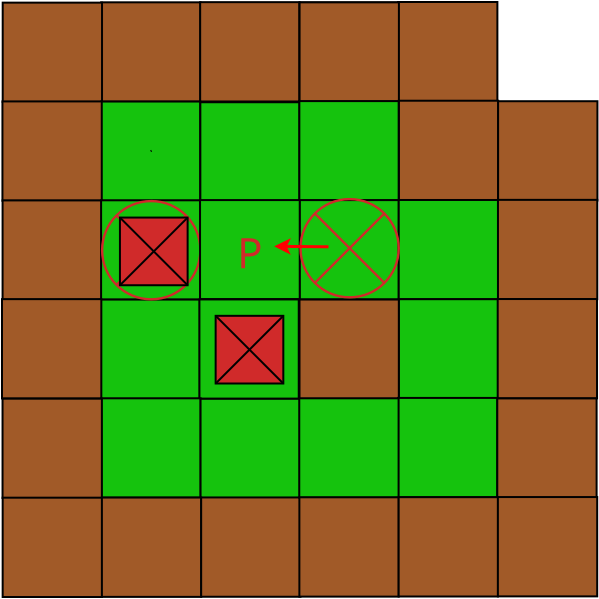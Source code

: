 <?xml version="1.0" encoding="UTF-8"?>
<dia:diagram xmlns:dia="http://www.lysator.liu.se/~alla/dia/">
  <dia:layer name="Background" visible="true" connectable="true" active="true">
    <dia:object type="Standard - Box" version="0" id="O0">
      <dia:attribute name="obj_pos">
        <dia:point val="15.1,10.05"/>
      </dia:attribute>
      <dia:attribute name="obj_bb">
        <dia:rectangle val="15.05,10;20.116,15.066"/>
      </dia:attribute>
      <dia:attribute name="elem_corner">
        <dia:point val="15.1,10.05"/>
      </dia:attribute>
      <dia:attribute name="elem_width">
        <dia:real val="4.966"/>
      </dia:attribute>
      <dia:attribute name="elem_height">
        <dia:real val="4.966"/>
      </dia:attribute>
      <dia:attribute name="inner_color">
        <dia:color val="#a15a28ff"/>
      </dia:attribute>
      <dia:attribute name="show_background">
        <dia:boolean val="true"/>
      </dia:attribute>
      <dia:attribute name="aspect">
        <dia:enum val="2"/>
      </dia:attribute>
    </dia:object>
    <dia:object type="Standard - Box" version="0" id="O1">
      <dia:attribute name="obj_pos">
        <dia:point val="20.05,10.042"/>
      </dia:attribute>
      <dia:attribute name="obj_bb">
        <dia:rectangle val="20.0,9.992;25.065,15.058"/>
      </dia:attribute>
      <dia:attribute name="elem_corner">
        <dia:point val="20.05,10.042"/>
      </dia:attribute>
      <dia:attribute name="elem_width">
        <dia:real val="4.966"/>
      </dia:attribute>
      <dia:attribute name="elem_height">
        <dia:real val="4.966"/>
      </dia:attribute>
      <dia:attribute name="inner_color">
        <dia:color val="#a15a28ff"/>
      </dia:attribute>
      <dia:attribute name="show_background">
        <dia:boolean val="true"/>
      </dia:attribute>
      <dia:attribute name="aspect">
        <dia:enum val="2"/>
      </dia:attribute>
    </dia:object>
    <dia:object type="Standard - Box" version="0" id="O2">
      <dia:attribute name="obj_pos">
        <dia:point val="10.177,10.066"/>
      </dia:attribute>
      <dia:attribute name="obj_bb">
        <dia:rectangle val="10.127,10.016;15.192,15.082"/>
      </dia:attribute>
      <dia:attribute name="elem_corner">
        <dia:point val="10.177,10.066"/>
      </dia:attribute>
      <dia:attribute name="elem_width">
        <dia:real val="4.966"/>
      </dia:attribute>
      <dia:attribute name="elem_height">
        <dia:real val="4.966"/>
      </dia:attribute>
      <dia:attribute name="inner_color">
        <dia:color val="#a15a28ff"/>
      </dia:attribute>
      <dia:attribute name="show_background">
        <dia:boolean val="true"/>
      </dia:attribute>
      <dia:attribute name="aspect">
        <dia:enum val="2"/>
      </dia:attribute>
    </dia:object>
    <dia:object type="Standard - Box" version="0" id="O3">
      <dia:attribute name="obj_pos">
        <dia:point val="15.09,15.011"/>
      </dia:attribute>
      <dia:attribute name="obj_bb">
        <dia:rectangle val="15.04,14.961;20.105,20.026"/>
      </dia:attribute>
      <dia:attribute name="elem_corner">
        <dia:point val="15.09,15.011"/>
      </dia:attribute>
      <dia:attribute name="elem_width">
        <dia:real val="4.966"/>
      </dia:attribute>
      <dia:attribute name="elem_height">
        <dia:real val="4.966"/>
      </dia:attribute>
      <dia:attribute name="inner_color">
        <dia:color val="#15c30dff"/>
      </dia:attribute>
      <dia:attribute name="show_background">
        <dia:boolean val="true"/>
      </dia:attribute>
      <dia:attribute name="aspect">
        <dia:enum val="2"/>
      </dia:attribute>
    </dia:object>
    <dia:object type="Standard - Box" version="0" id="O4">
      <dia:attribute name="obj_pos">
        <dia:point val="10.164,15.005"/>
      </dia:attribute>
      <dia:attribute name="obj_bb">
        <dia:rectangle val="10.114,14.954;15.18,20.02"/>
      </dia:attribute>
      <dia:attribute name="elem_corner">
        <dia:point val="10.164,15.005"/>
      </dia:attribute>
      <dia:attribute name="elem_width">
        <dia:real val="4.966"/>
      </dia:attribute>
      <dia:attribute name="elem_height">
        <dia:real val="4.966"/>
      </dia:attribute>
      <dia:attribute name="inner_color">
        <dia:color val="#a15a28ff"/>
      </dia:attribute>
      <dia:attribute name="show_background">
        <dia:boolean val="true"/>
      </dia:attribute>
      <dia:attribute name="aspect">
        <dia:enum val="2"/>
      </dia:attribute>
    </dia:object>
    <dia:object type="Standard - Box" version="0" id="O5">
      <dia:attribute name="obj_pos">
        <dia:point val="10.171,19.955"/>
      </dia:attribute>
      <dia:attribute name="obj_bb">
        <dia:rectangle val="10.12,19.905;15.186,24.971"/>
      </dia:attribute>
      <dia:attribute name="elem_corner">
        <dia:point val="10.171,19.955"/>
      </dia:attribute>
      <dia:attribute name="elem_width">
        <dia:real val="4.966"/>
      </dia:attribute>
      <dia:attribute name="elem_height">
        <dia:real val="4.966"/>
      </dia:attribute>
      <dia:attribute name="inner_color">
        <dia:color val="#a15a28ff"/>
      </dia:attribute>
      <dia:attribute name="show_background">
        <dia:boolean val="true"/>
      </dia:attribute>
      <dia:attribute name="aspect">
        <dia:enum val="2"/>
      </dia:attribute>
    </dia:object>
    <dia:object type="Standard - Box" version="0" id="O6">
      <dia:attribute name="obj_pos">
        <dia:point val="15.097,19.949"/>
      </dia:attribute>
      <dia:attribute name="obj_bb">
        <dia:rectangle val="15.047,19.899;20.112,24.964"/>
      </dia:attribute>
      <dia:attribute name="elem_corner">
        <dia:point val="15.097,19.949"/>
      </dia:attribute>
      <dia:attribute name="elem_width">
        <dia:real val="4.966"/>
      </dia:attribute>
      <dia:attribute name="elem_height">
        <dia:real val="4.966"/>
      </dia:attribute>
      <dia:attribute name="inner_color">
        <dia:color val="#15c30dff"/>
      </dia:attribute>
      <dia:attribute name="show_background">
        <dia:boolean val="true"/>
      </dia:attribute>
      <dia:attribute name="aspect">
        <dia:enum val="2"/>
      </dia:attribute>
    </dia:object>
    <dia:object type="Standard - Box" version="0" id="O7">
      <dia:attribute name="obj_pos">
        <dia:point val="20.059,15.046"/>
      </dia:attribute>
      <dia:attribute name="obj_bb">
        <dia:rectangle val="20.009,14.996;25.075,20.062"/>
      </dia:attribute>
      <dia:attribute name="elem_corner">
        <dia:point val="20.059,15.046"/>
      </dia:attribute>
      <dia:attribute name="elem_width">
        <dia:real val="4.966"/>
      </dia:attribute>
      <dia:attribute name="elem_height">
        <dia:real val="4.966"/>
      </dia:attribute>
      <dia:attribute name="inner_color">
        <dia:color val="#15c30dff"/>
      </dia:attribute>
      <dia:attribute name="show_background">
        <dia:boolean val="true"/>
      </dia:attribute>
      <dia:attribute name="aspect">
        <dia:enum val="2"/>
      </dia:attribute>
    </dia:object>
    <dia:object type="Standard - Box" version="0" id="O8">
      <dia:attribute name="obj_pos">
        <dia:point val="25.027,10.054"/>
      </dia:attribute>
      <dia:attribute name="obj_bb">
        <dia:rectangle val="24.977,10.004;30.043,15.07"/>
      </dia:attribute>
      <dia:attribute name="elem_corner">
        <dia:point val="25.027,10.054"/>
      </dia:attribute>
      <dia:attribute name="elem_width">
        <dia:real val="4.966"/>
      </dia:attribute>
      <dia:attribute name="elem_height">
        <dia:real val="4.966"/>
      </dia:attribute>
      <dia:attribute name="show_background">
        <dia:boolean val="true"/>
      </dia:attribute>
      <dia:attribute name="aspect">
        <dia:enum val="2"/>
      </dia:attribute>
    </dia:object>
    <dia:object type="Standard - Box" version="0" id="O9">
      <dia:attribute name="obj_pos">
        <dia:point val="25.031,14.985"/>
      </dia:attribute>
      <dia:attribute name="obj_bb">
        <dia:rectangle val="24.981,14.935;30.046,20.001"/>
      </dia:attribute>
      <dia:attribute name="elem_corner">
        <dia:point val="25.031,14.985"/>
      </dia:attribute>
      <dia:attribute name="elem_width">
        <dia:real val="4.966"/>
      </dia:attribute>
      <dia:attribute name="elem_height">
        <dia:real val="4.966"/>
      </dia:attribute>
      <dia:attribute name="show_background">
        <dia:boolean val="true"/>
      </dia:attribute>
      <dia:attribute name="aspect">
        <dia:enum val="2"/>
      </dia:attribute>
    </dia:object>
    <dia:object type="Standard - Box" version="0" id="O10">
      <dia:attribute name="obj_pos">
        <dia:point val="25.04,19.939"/>
      </dia:attribute>
      <dia:attribute name="obj_bb">
        <dia:rectangle val="24.99,19.889;30.055,24.955"/>
      </dia:attribute>
      <dia:attribute name="elem_corner">
        <dia:point val="25.04,19.939"/>
      </dia:attribute>
      <dia:attribute name="elem_width">
        <dia:real val="4.966"/>
      </dia:attribute>
      <dia:attribute name="elem_height">
        <dia:real val="4.966"/>
      </dia:attribute>
      <dia:attribute name="show_background">
        <dia:boolean val="true"/>
      </dia:attribute>
      <dia:attribute name="aspect">
        <dia:enum val="2"/>
      </dia:attribute>
    </dia:object>
    <dia:object type="Standard - Box" version="0" id="O11">
      <dia:attribute name="obj_pos">
        <dia:point val="29.945,10.034"/>
      </dia:attribute>
      <dia:attribute name="obj_bb">
        <dia:rectangle val="29.895,9.984;34.961,15.05"/>
      </dia:attribute>
      <dia:attribute name="elem_corner">
        <dia:point val="29.945,10.034"/>
      </dia:attribute>
      <dia:attribute name="elem_width">
        <dia:real val="4.966"/>
      </dia:attribute>
      <dia:attribute name="elem_height">
        <dia:real val="4.966"/>
      </dia:attribute>
      <dia:attribute name="inner_color">
        <dia:color val="#a15a28ff"/>
      </dia:attribute>
      <dia:attribute name="show_background">
        <dia:boolean val="true"/>
      </dia:attribute>
      <dia:attribute name="aspect">
        <dia:enum val="2"/>
      </dia:attribute>
    </dia:object>
    <dia:object type="Standard - Box" version="0" id="O12">
      <dia:attribute name="obj_pos">
        <dia:point val="25.021,10.051"/>
      </dia:attribute>
      <dia:attribute name="obj_bb">
        <dia:rectangle val="24.971,10.001;30.037,15.066"/>
      </dia:attribute>
      <dia:attribute name="elem_corner">
        <dia:point val="25.021,10.051"/>
      </dia:attribute>
      <dia:attribute name="elem_width">
        <dia:real val="4.966"/>
      </dia:attribute>
      <dia:attribute name="elem_height">
        <dia:real val="4.966"/>
      </dia:attribute>
      <dia:attribute name="inner_color">
        <dia:color val="#a15a28ff"/>
      </dia:attribute>
      <dia:attribute name="show_background">
        <dia:boolean val="true"/>
      </dia:attribute>
      <dia:attribute name="aspect">
        <dia:enum val="2"/>
      </dia:attribute>
    </dia:object>
    <dia:object type="Standard - Box" version="0" id="O13">
      <dia:attribute name="obj_pos">
        <dia:point val="29.984,14.97"/>
      </dia:attribute>
      <dia:attribute name="obj_bb">
        <dia:rectangle val="29.934,14.92;35.0,19.986"/>
      </dia:attribute>
      <dia:attribute name="elem_corner">
        <dia:point val="29.984,14.97"/>
      </dia:attribute>
      <dia:attribute name="elem_width">
        <dia:real val="4.966"/>
      </dia:attribute>
      <dia:attribute name="elem_height">
        <dia:real val="4.966"/>
      </dia:attribute>
      <dia:attribute name="inner_color">
        <dia:color val="#a15a28ff"/>
      </dia:attribute>
      <dia:attribute name="show_background">
        <dia:boolean val="true"/>
      </dia:attribute>
      <dia:attribute name="aspect">
        <dia:enum val="2"/>
      </dia:attribute>
    </dia:object>
    <dia:object type="Standard - Box" version="0" id="O14">
      <dia:attribute name="obj_pos">
        <dia:point val="34.947,14.995"/>
      </dia:attribute>
      <dia:attribute name="obj_bb">
        <dia:rectangle val="34.897,14.945;39.962,20.011"/>
      </dia:attribute>
      <dia:attribute name="elem_corner">
        <dia:point val="34.947,14.995"/>
      </dia:attribute>
      <dia:attribute name="elem_width">
        <dia:real val="4.966"/>
      </dia:attribute>
      <dia:attribute name="elem_height">
        <dia:real val="4.966"/>
      </dia:attribute>
      <dia:attribute name="inner_color">
        <dia:color val="#a15a28ff"/>
      </dia:attribute>
      <dia:attribute name="show_background">
        <dia:boolean val="true"/>
      </dia:attribute>
      <dia:attribute name="aspect">
        <dia:enum val="2"/>
      </dia:attribute>
    </dia:object>
    <dia:object type="Standard - Box" version="0" id="O15">
      <dia:attribute name="obj_pos">
        <dia:point val="25.009,14.989"/>
      </dia:attribute>
      <dia:attribute name="obj_bb">
        <dia:rectangle val="24.959,14.939;30.025,20.004"/>
      </dia:attribute>
      <dia:attribute name="elem_corner">
        <dia:point val="25.009,14.989"/>
      </dia:attribute>
      <dia:attribute name="elem_width">
        <dia:real val="4.966"/>
      </dia:attribute>
      <dia:attribute name="elem_height">
        <dia:real val="4.966"/>
      </dia:attribute>
      <dia:attribute name="inner_color">
        <dia:color val="#15c30dff"/>
      </dia:attribute>
      <dia:attribute name="show_background">
        <dia:boolean val="true"/>
      </dia:attribute>
      <dia:attribute name="aspect">
        <dia:enum val="2"/>
      </dia:attribute>
    </dia:object>
    <dia:object type="Standard - Box" version="0" id="O16">
      <dia:attribute name="obj_pos">
        <dia:point val="25.015,19.939"/>
      </dia:attribute>
      <dia:attribute name="obj_bb">
        <dia:rectangle val="24.965,19.889;30.031,24.955"/>
      </dia:attribute>
      <dia:attribute name="elem_corner">
        <dia:point val="25.015,19.939"/>
      </dia:attribute>
      <dia:attribute name="elem_width">
        <dia:real val="4.966"/>
      </dia:attribute>
      <dia:attribute name="elem_height">
        <dia:real val="4.966"/>
      </dia:attribute>
      <dia:attribute name="inner_color">
        <dia:color val="#15c30dff"/>
      </dia:attribute>
      <dia:attribute name="show_background">
        <dia:boolean val="true"/>
      </dia:attribute>
      <dia:attribute name="aspect">
        <dia:enum val="2"/>
      </dia:attribute>
    </dia:object>
    <dia:object type="Standard - Box" version="0" id="O17">
      <dia:attribute name="obj_pos">
        <dia:point val="29.978,19.933"/>
      </dia:attribute>
      <dia:attribute name="obj_bb">
        <dia:rectangle val="29.928,19.883;34.994,24.948"/>
      </dia:attribute>
      <dia:attribute name="elem_corner">
        <dia:point val="29.978,19.933"/>
      </dia:attribute>
      <dia:attribute name="elem_width">
        <dia:real val="4.966"/>
      </dia:attribute>
      <dia:attribute name="elem_height">
        <dia:real val="4.966"/>
      </dia:attribute>
      <dia:attribute name="inner_color">
        <dia:color val="#15c30dff"/>
      </dia:attribute>
      <dia:attribute name="show_background">
        <dia:boolean val="true"/>
      </dia:attribute>
      <dia:attribute name="aspect">
        <dia:enum val="2"/>
      </dia:attribute>
    </dia:object>
    <dia:object type="Standard - Box" version="0" id="O18">
      <dia:attribute name="obj_pos">
        <dia:point val="34.94,19.927"/>
      </dia:attribute>
      <dia:attribute name="obj_bb">
        <dia:rectangle val="34.89,19.877;39.956,24.942"/>
      </dia:attribute>
      <dia:attribute name="elem_corner">
        <dia:point val="34.94,19.927"/>
      </dia:attribute>
      <dia:attribute name="elem_width">
        <dia:real val="4.966"/>
      </dia:attribute>
      <dia:attribute name="elem_height">
        <dia:real val="4.966"/>
      </dia:attribute>
      <dia:attribute name="inner_color">
        <dia:color val="#a15a28ff"/>
      </dia:attribute>
      <dia:attribute name="show_background">
        <dia:boolean val="true"/>
      </dia:attribute>
      <dia:attribute name="aspect">
        <dia:enum val="2"/>
      </dia:attribute>
    </dia:object>
    <dia:object type="Standard - Box" version="0" id="O19">
      <dia:attribute name="obj_pos">
        <dia:point val="15.064,24.913"/>
      </dia:attribute>
      <dia:attribute name="obj_bb">
        <dia:rectangle val="15.014,24.863;20.079,29.929"/>
      </dia:attribute>
      <dia:attribute name="elem_corner">
        <dia:point val="15.064,24.913"/>
      </dia:attribute>
      <dia:attribute name="elem_width">
        <dia:real val="4.966"/>
      </dia:attribute>
      <dia:attribute name="elem_height">
        <dia:real val="4.966"/>
      </dia:attribute>
      <dia:attribute name="inner_color">
        <dia:color val="#15c30dff"/>
      </dia:attribute>
      <dia:attribute name="show_background">
        <dia:boolean val="true"/>
      </dia:attribute>
      <dia:attribute name="aspect">
        <dia:enum val="2"/>
      </dia:attribute>
    </dia:object>
    <dia:object type="Standard - Box" version="0" id="O20">
      <dia:attribute name="obj_pos">
        <dia:point val="20.013,24.905"/>
      </dia:attribute>
      <dia:attribute name="obj_bb">
        <dia:rectangle val="19.963,24.855;25.029,29.921"/>
      </dia:attribute>
      <dia:attribute name="elem_corner">
        <dia:point val="20.013,24.905"/>
      </dia:attribute>
      <dia:attribute name="elem_width">
        <dia:real val="4.966"/>
      </dia:attribute>
      <dia:attribute name="elem_height">
        <dia:real val="4.966"/>
      </dia:attribute>
      <dia:attribute name="inner_color">
        <dia:color val="#15c30dff"/>
      </dia:attribute>
      <dia:attribute name="show_background">
        <dia:boolean val="true"/>
      </dia:attribute>
      <dia:attribute name="aspect">
        <dia:enum val="2"/>
      </dia:attribute>
    </dia:object>
    <dia:object type="Standard - Box" version="0" id="O21">
      <dia:attribute name="obj_pos">
        <dia:point val="10.142,24.891"/>
      </dia:attribute>
      <dia:attribute name="obj_bb">
        <dia:rectangle val="10.092,24.841;15.158,29.907"/>
      </dia:attribute>
      <dia:attribute name="elem_corner">
        <dia:point val="10.142,24.891"/>
      </dia:attribute>
      <dia:attribute name="elem_width">
        <dia:real val="4.966"/>
      </dia:attribute>
      <dia:attribute name="elem_height">
        <dia:real val="4.966"/>
      </dia:attribute>
      <dia:attribute name="inner_color">
        <dia:color val="#a15a28ff"/>
      </dia:attribute>
      <dia:attribute name="show_background">
        <dia:boolean val="true"/>
      </dia:attribute>
      <dia:attribute name="aspect">
        <dia:enum val="2"/>
      </dia:attribute>
    </dia:object>
    <dia:object type="Standard - Box" version="0" id="O22">
      <dia:attribute name="obj_pos">
        <dia:point val="15.107,29.849"/>
      </dia:attribute>
      <dia:attribute name="obj_bb">
        <dia:rectangle val="15.057,29.799;20.123,34.865"/>
      </dia:attribute>
      <dia:attribute name="elem_corner">
        <dia:point val="15.107,29.849"/>
      </dia:attribute>
      <dia:attribute name="elem_width">
        <dia:real val="4.966"/>
      </dia:attribute>
      <dia:attribute name="elem_height">
        <dia:real val="4.966"/>
      </dia:attribute>
      <dia:attribute name="inner_color">
        <dia:color val="#15c30dff"/>
      </dia:attribute>
      <dia:attribute name="show_background">
        <dia:boolean val="true"/>
      </dia:attribute>
      <dia:attribute name="aspect">
        <dia:enum val="2"/>
      </dia:attribute>
    </dia:object>
    <dia:object type="Standard - Box" version="0" id="O23">
      <dia:attribute name="obj_pos">
        <dia:point val="20.07,29.874"/>
      </dia:attribute>
      <dia:attribute name="obj_bb">
        <dia:rectangle val="20.02,29.824;25.085,34.889"/>
      </dia:attribute>
      <dia:attribute name="elem_corner">
        <dia:point val="20.07,29.874"/>
      </dia:attribute>
      <dia:attribute name="elem_width">
        <dia:real val="4.966"/>
      </dia:attribute>
      <dia:attribute name="elem_height">
        <dia:real val="4.966"/>
      </dia:attribute>
      <dia:attribute name="inner_color">
        <dia:color val="#15c30dff"/>
      </dia:attribute>
      <dia:attribute name="show_background">
        <dia:boolean val="true"/>
      </dia:attribute>
      <dia:attribute name="aspect">
        <dia:enum val="2"/>
      </dia:attribute>
    </dia:object>
    <dia:object type="Standard - Box" version="0" id="O24">
      <dia:attribute name="obj_pos">
        <dia:point val="10.169,29.868"/>
      </dia:attribute>
      <dia:attribute name="obj_bb">
        <dia:rectangle val="10.119,29.818;15.184,34.883"/>
      </dia:attribute>
      <dia:attribute name="elem_corner">
        <dia:point val="10.169,29.868"/>
      </dia:attribute>
      <dia:attribute name="elem_width">
        <dia:real val="4.966"/>
      </dia:attribute>
      <dia:attribute name="elem_height">
        <dia:real val="4.966"/>
      </dia:attribute>
      <dia:attribute name="inner_color">
        <dia:color val="#a15a28ff"/>
      </dia:attribute>
      <dia:attribute name="show_background">
        <dia:boolean val="true"/>
      </dia:attribute>
      <dia:attribute name="aspect">
        <dia:enum val="2"/>
      </dia:attribute>
    </dia:object>
    <dia:object type="Standard - Box" version="0" id="O25">
      <dia:attribute name="obj_pos">
        <dia:point val="10.175,34.818"/>
      </dia:attribute>
      <dia:attribute name="obj_bb">
        <dia:rectangle val="10.125,34.768;15.191,39.834"/>
      </dia:attribute>
      <dia:attribute name="elem_corner">
        <dia:point val="10.175,34.818"/>
      </dia:attribute>
      <dia:attribute name="elem_width">
        <dia:real val="4.966"/>
      </dia:attribute>
      <dia:attribute name="elem_height">
        <dia:real val="4.966"/>
      </dia:attribute>
      <dia:attribute name="inner_color">
        <dia:color val="#a15a28ff"/>
      </dia:attribute>
      <dia:attribute name="show_background">
        <dia:boolean val="true"/>
      </dia:attribute>
      <dia:attribute name="aspect">
        <dia:enum val="2"/>
      </dia:attribute>
    </dia:object>
    <dia:object type="Standard - Box" version="0" id="O26">
      <dia:attribute name="obj_pos">
        <dia:point val="15.137,34.812"/>
      </dia:attribute>
      <dia:attribute name="obj_bb">
        <dia:rectangle val="15.087,34.762;20.153,39.828"/>
      </dia:attribute>
      <dia:attribute name="elem_corner">
        <dia:point val="15.137,34.812"/>
      </dia:attribute>
      <dia:attribute name="elem_width">
        <dia:real val="4.966"/>
      </dia:attribute>
      <dia:attribute name="elem_height">
        <dia:real val="4.966"/>
      </dia:attribute>
      <dia:attribute name="inner_color">
        <dia:color val="#a15a28ff"/>
      </dia:attribute>
      <dia:attribute name="show_background">
        <dia:boolean val="true"/>
      </dia:attribute>
      <dia:attribute name="aspect">
        <dia:enum val="2"/>
      </dia:attribute>
    </dia:object>
    <dia:object type="Standard - Box" version="0" id="O27">
      <dia:attribute name="obj_pos">
        <dia:point val="20.1,34.806"/>
      </dia:attribute>
      <dia:attribute name="obj_bb">
        <dia:rectangle val="20.05,34.756;25.116,39.821"/>
      </dia:attribute>
      <dia:attribute name="elem_corner">
        <dia:point val="20.1,34.806"/>
      </dia:attribute>
      <dia:attribute name="elem_width">
        <dia:real val="4.966"/>
      </dia:attribute>
      <dia:attribute name="elem_height">
        <dia:real val="4.966"/>
      </dia:attribute>
      <dia:attribute name="inner_color">
        <dia:color val="#a15a28ff"/>
      </dia:attribute>
      <dia:attribute name="show_background">
        <dia:boolean val="true"/>
      </dia:attribute>
      <dia:attribute name="aspect">
        <dia:enum val="2"/>
      </dia:attribute>
    </dia:object>
    <dia:object type="Standard - Box" version="0" id="O28">
      <dia:attribute name="obj_pos">
        <dia:point val="29.977,24.894"/>
      </dia:attribute>
      <dia:attribute name="obj_bb">
        <dia:rectangle val="29.927,24.844;34.993,29.91"/>
      </dia:attribute>
      <dia:attribute name="elem_corner">
        <dia:point val="29.977,24.894"/>
      </dia:attribute>
      <dia:attribute name="elem_width">
        <dia:real val="4.966"/>
      </dia:attribute>
      <dia:attribute name="elem_height">
        <dia:real val="4.966"/>
      </dia:attribute>
      <dia:attribute name="inner_color">
        <dia:color val="#15c30dff"/>
      </dia:attribute>
      <dia:attribute name="show_background">
        <dia:boolean val="true"/>
      </dia:attribute>
      <dia:attribute name="aspect">
        <dia:enum val="2"/>
      </dia:attribute>
    </dia:object>
    <dia:object type="Standard - Box" version="0" id="O29">
      <dia:attribute name="obj_pos">
        <dia:point val="34.927,24.886"/>
      </dia:attribute>
      <dia:attribute name="obj_bb">
        <dia:rectangle val="34.877,24.836;39.943,29.902"/>
      </dia:attribute>
      <dia:attribute name="elem_corner">
        <dia:point val="34.927,24.886"/>
      </dia:attribute>
      <dia:attribute name="elem_width">
        <dia:real val="4.966"/>
      </dia:attribute>
      <dia:attribute name="elem_height">
        <dia:real val="4.966"/>
      </dia:attribute>
      <dia:attribute name="inner_color">
        <dia:color val="#a15a28ff"/>
      </dia:attribute>
      <dia:attribute name="show_background">
        <dia:boolean val="true"/>
      </dia:attribute>
      <dia:attribute name="aspect">
        <dia:enum val="2"/>
      </dia:attribute>
    </dia:object>
    <dia:object type="Standard - Box" version="0" id="O30">
      <dia:attribute name="obj_pos">
        <dia:point val="25.017,24.911"/>
      </dia:attribute>
      <dia:attribute name="obj_bb">
        <dia:rectangle val="24.967,24.861;30.033,29.926"/>
      </dia:attribute>
      <dia:attribute name="elem_corner">
        <dia:point val="25.017,24.911"/>
      </dia:attribute>
      <dia:attribute name="elem_width">
        <dia:real val="4.966"/>
      </dia:attribute>
      <dia:attribute name="elem_height">
        <dia:real val="4.966"/>
      </dia:attribute>
      <dia:attribute name="inner_color">
        <dia:color val="#a15a28ff"/>
      </dia:attribute>
      <dia:attribute name="show_background">
        <dia:boolean val="true"/>
      </dia:attribute>
      <dia:attribute name="aspect">
        <dia:enum val="2"/>
      </dia:attribute>
    </dia:object>
    <dia:object type="Standard - Box" version="0" id="O31">
      <dia:attribute name="obj_pos">
        <dia:point val="29.944,29.83"/>
      </dia:attribute>
      <dia:attribute name="obj_bb">
        <dia:rectangle val="29.893,29.78;34.959,34.846"/>
      </dia:attribute>
      <dia:attribute name="elem_corner">
        <dia:point val="29.944,29.83"/>
      </dia:attribute>
      <dia:attribute name="elem_width">
        <dia:real val="4.966"/>
      </dia:attribute>
      <dia:attribute name="elem_height">
        <dia:real val="4.966"/>
      </dia:attribute>
      <dia:attribute name="inner_color">
        <dia:color val="#15c30dff"/>
      </dia:attribute>
      <dia:attribute name="show_background">
        <dia:boolean val="true"/>
      </dia:attribute>
      <dia:attribute name="aspect">
        <dia:enum val="2"/>
      </dia:attribute>
    </dia:object>
    <dia:object type="Standard - Box" version="0" id="O32">
      <dia:attribute name="obj_pos">
        <dia:point val="34.906,29.855"/>
      </dia:attribute>
      <dia:attribute name="obj_bb">
        <dia:rectangle val="34.856,29.805;39.922,34.87"/>
      </dia:attribute>
      <dia:attribute name="elem_corner">
        <dia:point val="34.906,29.855"/>
      </dia:attribute>
      <dia:attribute name="elem_width">
        <dia:real val="4.966"/>
      </dia:attribute>
      <dia:attribute name="elem_height">
        <dia:real val="4.966"/>
      </dia:attribute>
      <dia:attribute name="inner_color">
        <dia:color val="#a15a28ff"/>
      </dia:attribute>
      <dia:attribute name="show_background">
        <dia:boolean val="true"/>
      </dia:attribute>
      <dia:attribute name="aspect">
        <dia:enum val="2"/>
      </dia:attribute>
    </dia:object>
    <dia:object type="Standard - Box" version="0" id="O33">
      <dia:attribute name="obj_pos">
        <dia:point val="25.005,29.849"/>
      </dia:attribute>
      <dia:attribute name="obj_bb">
        <dia:rectangle val="24.955,29.799;30.021,34.864"/>
      </dia:attribute>
      <dia:attribute name="elem_corner">
        <dia:point val="25.005,29.849"/>
      </dia:attribute>
      <dia:attribute name="elem_width">
        <dia:real val="4.966"/>
      </dia:attribute>
      <dia:attribute name="elem_height">
        <dia:real val="4.966"/>
      </dia:attribute>
      <dia:attribute name="inner_color">
        <dia:color val="#15c30dff"/>
      </dia:attribute>
      <dia:attribute name="show_background">
        <dia:boolean val="true"/>
      </dia:attribute>
      <dia:attribute name="aspect">
        <dia:enum val="2"/>
      </dia:attribute>
    </dia:object>
    <dia:object type="Standard - Box" version="0" id="O34">
      <dia:attribute name="obj_pos">
        <dia:point val="25.011,34.799"/>
      </dia:attribute>
      <dia:attribute name="obj_bb">
        <dia:rectangle val="24.961,34.749;30.027,39.815"/>
      </dia:attribute>
      <dia:attribute name="elem_corner">
        <dia:point val="25.011,34.799"/>
      </dia:attribute>
      <dia:attribute name="elem_width">
        <dia:real val="4.966"/>
      </dia:attribute>
      <dia:attribute name="elem_height">
        <dia:real val="4.966"/>
      </dia:attribute>
      <dia:attribute name="inner_color">
        <dia:color val="#a15a28ff"/>
      </dia:attribute>
      <dia:attribute name="show_background">
        <dia:boolean val="true"/>
      </dia:attribute>
      <dia:attribute name="aspect">
        <dia:enum val="2"/>
      </dia:attribute>
    </dia:object>
    <dia:object type="Standard - Box" version="0" id="O35">
      <dia:attribute name="obj_pos">
        <dia:point val="29.974,34.793"/>
      </dia:attribute>
      <dia:attribute name="obj_bb">
        <dia:rectangle val="29.924,34.743;34.989,39.809"/>
      </dia:attribute>
      <dia:attribute name="elem_corner">
        <dia:point val="29.974,34.793"/>
      </dia:attribute>
      <dia:attribute name="elem_width">
        <dia:real val="4.966"/>
      </dia:attribute>
      <dia:attribute name="elem_height">
        <dia:real val="4.966"/>
      </dia:attribute>
      <dia:attribute name="inner_color">
        <dia:color val="#a15a28ff"/>
      </dia:attribute>
      <dia:attribute name="show_background">
        <dia:boolean val="true"/>
      </dia:attribute>
      <dia:attribute name="aspect">
        <dia:enum val="2"/>
      </dia:attribute>
    </dia:object>
    <dia:object type="Standard - Box" version="0" id="O36">
      <dia:attribute name="obj_pos">
        <dia:point val="34.936,34.787"/>
      </dia:attribute>
      <dia:attribute name="obj_bb">
        <dia:rectangle val="34.886,34.737;39.952,39.803"/>
      </dia:attribute>
      <dia:attribute name="elem_corner">
        <dia:point val="34.936,34.787"/>
      </dia:attribute>
      <dia:attribute name="elem_width">
        <dia:real val="4.966"/>
      </dia:attribute>
      <dia:attribute name="elem_height">
        <dia:real val="4.966"/>
      </dia:attribute>
      <dia:attribute name="inner_color">
        <dia:color val="#a15a28ff"/>
      </dia:attribute>
      <dia:attribute name="show_background">
        <dia:boolean val="true"/>
      </dia:attribute>
      <dia:attribute name="aspect">
        <dia:enum val="2"/>
      </dia:attribute>
    </dia:object>
    <dia:object type="Flowchart - Summing Junction" version="1" id="O37">
      <dia:attribute name="obj_pos">
        <dia:point val="15.148,19.988"/>
      </dia:attribute>
      <dia:attribute name="obj_bb">
        <dia:rectangle val="15.028,19.868;20.18,25.02"/>
      </dia:attribute>
      <dia:attribute name="meta">
        <dia:composite type="dict"/>
      </dia:attribute>
      <dia:attribute name="elem_corner">
        <dia:point val="15.148,19.988"/>
      </dia:attribute>
      <dia:attribute name="elem_width">
        <dia:real val="4.912"/>
      </dia:attribute>
      <dia:attribute name="elem_height">
        <dia:real val="4.912"/>
      </dia:attribute>
      <dia:attribute name="line_width">
        <dia:real val="0.12"/>
      </dia:attribute>
      <dia:attribute name="line_colour">
        <dia:color val="#d02a2aff"/>
      </dia:attribute>
      <dia:attribute name="fill_colour">
        <dia:color val="#15c30dff"/>
      </dia:attribute>
      <dia:attribute name="show_background">
        <dia:boolean val="true"/>
      </dia:attribute>
      <dia:attribute name="line_style">
        <dia:enum val="0"/>
        <dia:real val="1"/>
      </dia:attribute>
      <dia:attribute name="flip_horizontal">
        <dia:boolean val="false"/>
      </dia:attribute>
      <dia:attribute name="flip_vertical">
        <dia:boolean val="false"/>
      </dia:attribute>
      <dia:attribute name="subscale">
        <dia:real val="1"/>
      </dia:attribute>
    </dia:object>
    <dia:object type="Standard - Box" version="0" id="O38">
      <dia:attribute name="obj_pos">
        <dia:point val="20.824,25.725"/>
      </dia:attribute>
      <dia:attribute name="obj_bb">
        <dia:rectangle val="20.774,25.675;24.257,29.159"/>
      </dia:attribute>
      <dia:attribute name="elem_corner">
        <dia:point val="20.824,25.725"/>
      </dia:attribute>
      <dia:attribute name="elem_width">
        <dia:real val="3.384"/>
      </dia:attribute>
      <dia:attribute name="elem_height">
        <dia:real val="3.384"/>
      </dia:attribute>
      <dia:attribute name="inner_color">
        <dia:color val="#d02a2aff"/>
      </dia:attribute>
      <dia:attribute name="show_background">
        <dia:boolean val="true"/>
      </dia:attribute>
      <dia:attribute name="aspect">
        <dia:enum val="2"/>
      </dia:attribute>
    </dia:object>
    <dia:object type="Standard - Line" version="0" id="O39">
      <dia:attribute name="obj_pos">
        <dia:point val="22.515,27.417"/>
      </dia:attribute>
      <dia:attribute name="obj_bb">
        <dia:rectangle val="22.515,27.417;22.515,27.417"/>
      </dia:attribute>
      <dia:attribute name="conn_endpoints">
        <dia:point val="22.515,27.417"/>
        <dia:point val="22.515,27.417"/>
      </dia:attribute>
      <dia:attribute name="numcp">
        <dia:int val="1"/>
      </dia:attribute>
      <dia:connections>
        <dia:connection handle="0" to="O38" connection="8"/>
        <dia:connection handle="1" to="O38" connection="8"/>
      </dia:connections>
    </dia:object>
    <dia:object type="Standard - Line" version="0" id="O40">
      <dia:attribute name="obj_pos">
        <dia:point val="24.207,25.725"/>
      </dia:attribute>
      <dia:attribute name="obj_bb">
        <dia:rectangle val="22.445,25.655;24.278,27.488"/>
      </dia:attribute>
      <dia:attribute name="conn_endpoints">
        <dia:point val="24.207,25.725"/>
        <dia:point val="22.515,27.417"/>
      </dia:attribute>
      <dia:attribute name="numcp">
        <dia:int val="1"/>
      </dia:attribute>
      <dia:connections>
        <dia:connection handle="0" to="O38" connection="2"/>
        <dia:connection handle="1" to="O38" connection="8"/>
      </dia:connections>
    </dia:object>
    <dia:object type="Standard - Line" version="0" id="O41">
      <dia:attribute name="obj_pos">
        <dia:point val="20.824,29.109"/>
      </dia:attribute>
      <dia:attribute name="obj_bb">
        <dia:rectangle val="20.753,27.346;22.586,29.18"/>
      </dia:attribute>
      <dia:attribute name="conn_endpoints">
        <dia:point val="20.824,29.109"/>
        <dia:point val="22.515,27.417"/>
      </dia:attribute>
      <dia:attribute name="numcp">
        <dia:int val="1"/>
      </dia:attribute>
      <dia:connections>
        <dia:connection handle="0" to="O38" connection="5"/>
        <dia:connection handle="1" to="O38" connection="8"/>
      </dia:connections>
    </dia:object>
    <dia:object type="Standard - Line" version="0" id="O42">
      <dia:attribute name="obj_pos">
        <dia:point val="22.515,27.417"/>
      </dia:attribute>
      <dia:attribute name="obj_bb">
        <dia:rectangle val="20.753,25.655;22.586,27.488"/>
      </dia:attribute>
      <dia:attribute name="conn_endpoints">
        <dia:point val="22.515,27.417"/>
        <dia:point val="20.824,25.725"/>
      </dia:attribute>
      <dia:attribute name="numcp">
        <dia:int val="1"/>
      </dia:attribute>
      <dia:connections>
        <dia:connection handle="0" to="O38" connection="8"/>
        <dia:connection handle="1" to="O38" connection="0"/>
      </dia:connections>
    </dia:object>
    <dia:object type="Standard - Line" version="0" id="O43">
      <dia:attribute name="obj_pos">
        <dia:point val="22.515,27.417"/>
      </dia:attribute>
      <dia:attribute name="obj_bb">
        <dia:rectangle val="22.445,27.346;24.278,29.18"/>
      </dia:attribute>
      <dia:attribute name="conn_endpoints">
        <dia:point val="22.515,27.417"/>
        <dia:point val="24.207,29.109"/>
      </dia:attribute>
      <dia:attribute name="numcp">
        <dia:int val="1"/>
      </dia:attribute>
      <dia:connections>
        <dia:connection handle="0" to="O38" connection="8"/>
        <dia:connection handle="1" to="O38" connection="7"/>
      </dia:connections>
    </dia:object>
    <dia:object type="Standard - Box" version="0" id="O44">
      <dia:attribute name="obj_pos">
        <dia:point val="16.039,20.812"/>
      </dia:attribute>
      <dia:attribute name="obj_bb">
        <dia:rectangle val="15.989,20.762;19.473,24.245"/>
      </dia:attribute>
      <dia:attribute name="elem_corner">
        <dia:point val="16.039,20.812"/>
      </dia:attribute>
      <dia:attribute name="elem_width">
        <dia:real val="3.384"/>
      </dia:attribute>
      <dia:attribute name="elem_height">
        <dia:real val="3.384"/>
      </dia:attribute>
      <dia:attribute name="inner_color">
        <dia:color val="#d02a2aff"/>
      </dia:attribute>
      <dia:attribute name="show_background">
        <dia:boolean val="true"/>
      </dia:attribute>
      <dia:attribute name="aspect">
        <dia:enum val="2"/>
      </dia:attribute>
    </dia:object>
    <dia:object type="Standard - Line" version="0" id="O45">
      <dia:attribute name="obj_pos">
        <dia:point val="16.039,20.812"/>
      </dia:attribute>
      <dia:attribute name="obj_bb">
        <dia:rectangle val="15.968,20.741;17.802,22.574"/>
      </dia:attribute>
      <dia:attribute name="conn_endpoints">
        <dia:point val="16.039,20.812"/>
        <dia:point val="17.731,22.504"/>
      </dia:attribute>
      <dia:attribute name="numcp">
        <dia:int val="1"/>
      </dia:attribute>
      <dia:connections>
        <dia:connection handle="0" to="O44" connection="0"/>
        <dia:connection handle="1" to="O44" connection="8"/>
      </dia:connections>
    </dia:object>
    <dia:object type="Standard - Line" version="0" id="O46">
      <dia:attribute name="obj_pos">
        <dia:point val="16.039,24.195"/>
      </dia:attribute>
      <dia:attribute name="obj_bb">
        <dia:rectangle val="15.968,22.433;17.802,24.266"/>
      </dia:attribute>
      <dia:attribute name="conn_endpoints">
        <dia:point val="16.039,24.195"/>
        <dia:point val="17.731,22.504"/>
      </dia:attribute>
      <dia:attribute name="numcp">
        <dia:int val="1"/>
      </dia:attribute>
      <dia:connections>
        <dia:connection handle="0" to="O44" connection="5"/>
        <dia:connection handle="1" to="O44" connection="8"/>
      </dia:connections>
    </dia:object>
    <dia:object type="Standard - Line" version="0" id="O47">
      <dia:attribute name="obj_pos">
        <dia:point val="17.731,22.504"/>
      </dia:attribute>
      <dia:attribute name="obj_bb">
        <dia:rectangle val="17.66,20.741;19.493,22.574"/>
      </dia:attribute>
      <dia:attribute name="conn_endpoints">
        <dia:point val="17.731,22.504"/>
        <dia:point val="19.423,20.812"/>
      </dia:attribute>
      <dia:attribute name="numcp">
        <dia:int val="1"/>
      </dia:attribute>
      <dia:connections>
        <dia:connection handle="0" to="O44" connection="8"/>
        <dia:connection handle="1" to="O44" connection="2"/>
      </dia:connections>
    </dia:object>
    <dia:object type="Standard - Line" version="0" id="O48">
      <dia:attribute name="obj_pos">
        <dia:point val="17.731,22.504"/>
      </dia:attribute>
      <dia:attribute name="obj_bb">
        <dia:rectangle val="17.66,22.433;19.493,24.266"/>
      </dia:attribute>
      <dia:attribute name="conn_endpoints">
        <dia:point val="17.731,22.504"/>
        <dia:point val="19.423,24.195"/>
      </dia:attribute>
      <dia:attribute name="numcp">
        <dia:int val="1"/>
      </dia:attribute>
      <dia:connections>
        <dia:connection handle="0" to="O44" connection="8"/>
        <dia:connection handle="1" to="O44" connection="7"/>
      </dia:connections>
    </dia:object>
    <dia:object type="Standard - Line" version="0" id="O49">
      <dia:attribute name="obj_pos">
        <dia:point val="17.622,17.469"/>
      </dia:attribute>
      <dia:attribute name="obj_bb">
        <dia:rectangle val="17.506,17.402;17.689,17.56"/>
      </dia:attribute>
      <dia:attribute name="conn_endpoints">
        <dia:point val="17.622,17.469"/>
        <dia:point val="17.572,17.493"/>
      </dia:attribute>
      <dia:attribute name="numcp">
        <dia:int val="1"/>
      </dia:attribute>
      <dia:connections>
        <dia:connection handle="1" to="O3" connection="8"/>
      </dia:connections>
    </dia:object>
    <dia:object type="Flowchart - Box" version="0" id="O50">
      <dia:attribute name="obj_pos">
        <dia:point val="20.044,19.938"/>
      </dia:attribute>
      <dia:attribute name="obj_bb">
        <dia:rectangle val="19.994,19.888;25.079,24.936"/>
      </dia:attribute>
      <dia:attribute name="elem_corner">
        <dia:point val="20.044,19.938"/>
      </dia:attribute>
      <dia:attribute name="elem_width">
        <dia:real val="4.985"/>
      </dia:attribute>
      <dia:attribute name="elem_height">
        <dia:real val="4.948"/>
      </dia:attribute>
      <dia:attribute name="inner_color">
        <dia:color val="#15c30dff"/>
      </dia:attribute>
      <dia:attribute name="show_background">
        <dia:boolean val="true"/>
      </dia:attribute>
      <dia:attribute name="padding">
        <dia:real val="0.5"/>
      </dia:attribute>
      <dia:attribute name="text">
        <dia:composite type="text">
          <dia:attribute name="string">
            <dia:string>#P#</dia:string>
          </dia:attribute>
          <dia:attribute name="font">
            <dia:font family="sans" style="0" name="Helvetica"/>
          </dia:attribute>
          <dia:attribute name="height">
            <dia:real val="2.611"/>
          </dia:attribute>
          <dia:attribute name="pos">
            <dia:point val="22.537,23.046"/>
          </dia:attribute>
          <dia:attribute name="color">
            <dia:color val="#d02a2aff"/>
          </dia:attribute>
          <dia:attribute name="alignment">
            <dia:enum val="1"/>
          </dia:attribute>
        </dia:composite>
      </dia:attribute>
    </dia:object>
    <dia:object type="Flowchart - Summing Junction" version="1" id="O51">
      <dia:attribute name="obj_pos">
        <dia:point val="25.066,19.889"/>
      </dia:attribute>
      <dia:attribute name="obj_bb">
        <dia:rectangle val="24.946,19.769;30.098,24.92"/>
      </dia:attribute>
      <dia:attribute name="meta">
        <dia:composite type="dict"/>
      </dia:attribute>
      <dia:attribute name="elem_corner">
        <dia:point val="25.066,19.889"/>
      </dia:attribute>
      <dia:attribute name="elem_width">
        <dia:real val="4.912"/>
      </dia:attribute>
      <dia:attribute name="elem_height">
        <dia:real val="4.912"/>
      </dia:attribute>
      <dia:attribute name="line_width">
        <dia:real val="0.12"/>
      </dia:attribute>
      <dia:attribute name="line_colour">
        <dia:color val="#d02a2aff"/>
      </dia:attribute>
      <dia:attribute name="fill_colour">
        <dia:color val="#15c30d00"/>
      </dia:attribute>
      <dia:attribute name="show_background">
        <dia:boolean val="true"/>
      </dia:attribute>
      <dia:attribute name="line_style">
        <dia:enum val="0"/>
        <dia:real val="1"/>
      </dia:attribute>
      <dia:attribute name="flip_horizontal">
        <dia:boolean val="false"/>
      </dia:attribute>
      <dia:attribute name="flip_vertical">
        <dia:boolean val="false"/>
      </dia:attribute>
      <dia:attribute name="subscale">
        <dia:real val="1"/>
      </dia:attribute>
    </dia:object>
    <dia:object type="Standard - Line" version="0" id="O52">
      <dia:attribute name="obj_pos">
        <dia:point val="26.466,22.274"/>
      </dia:attribute>
      <dia:attribute name="obj_bb">
        <dia:rectangle val="23.674,21.84;26.542,22.675"/>
      </dia:attribute>
      <dia:attribute name="conn_endpoints">
        <dia:point val="26.466,22.274"/>
        <dia:point val="23.75,22.25"/>
      </dia:attribute>
      <dia:attribute name="numcp">
        <dia:int val="1"/>
      </dia:attribute>
      <dia:attribute name="line_color">
        <dia:color val="#ff0000ff"/>
      </dia:attribute>
      <dia:attribute name="line_width">
        <dia:real val="0.15"/>
      </dia:attribute>
      <dia:attribute name="end_arrow">
        <dia:enum val="22"/>
      </dia:attribute>
      <dia:attribute name="end_arrow_length">
        <dia:real val="0.5"/>
      </dia:attribute>
      <dia:attribute name="end_arrow_width">
        <dia:real val="0.5"/>
      </dia:attribute>
    </dia:object>
  </dia:layer>
</dia:diagram>

